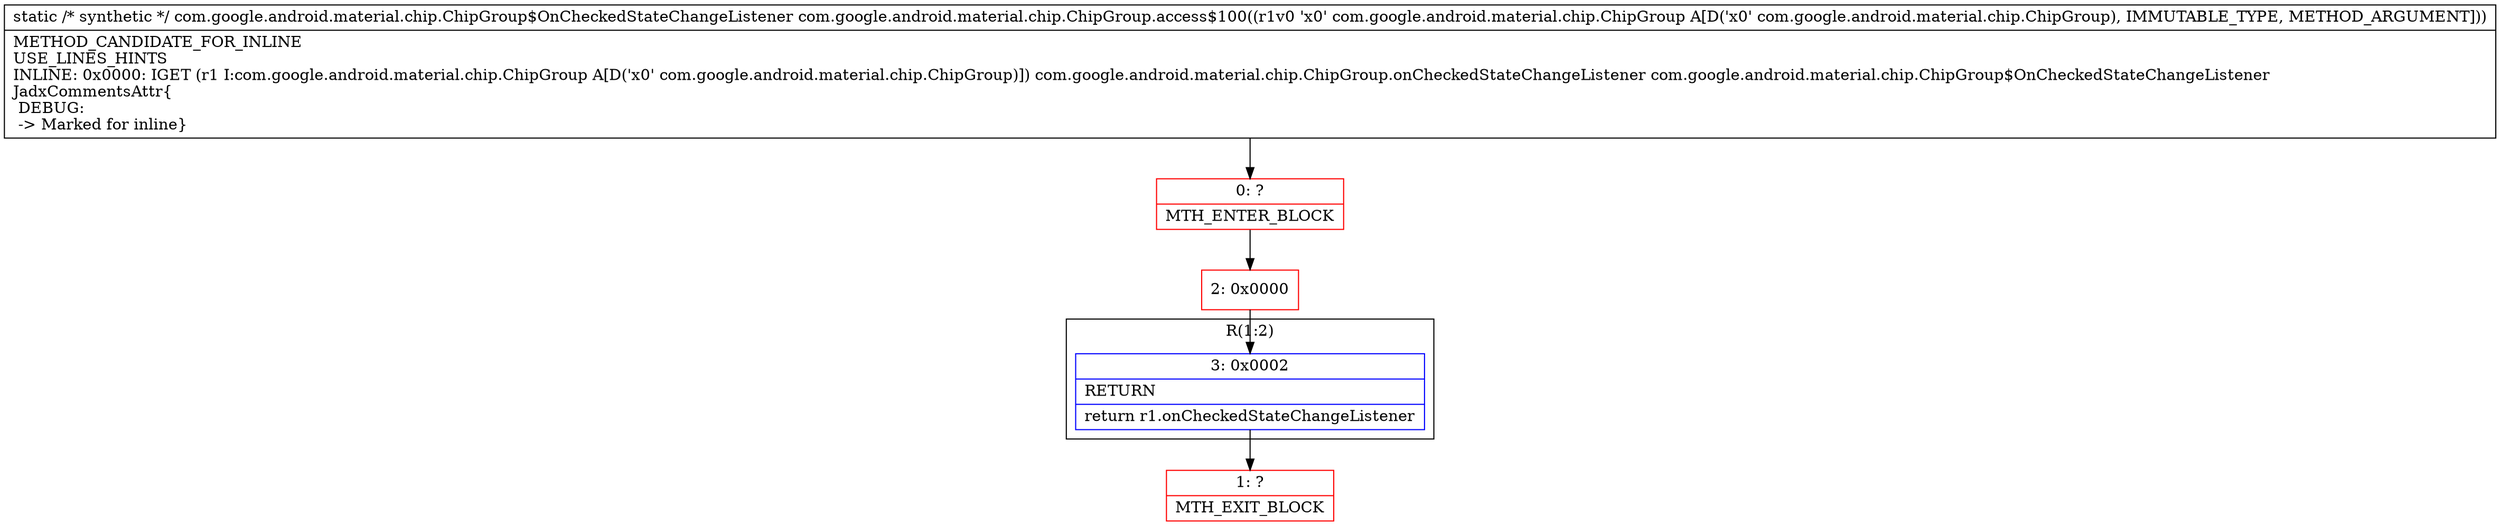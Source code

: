 digraph "CFG forcom.google.android.material.chip.ChipGroup.access$100(Lcom\/google\/android\/material\/chip\/ChipGroup;)Lcom\/google\/android\/material\/chip\/ChipGroup$OnCheckedStateChangeListener;" {
subgraph cluster_Region_345255282 {
label = "R(1:2)";
node [shape=record,color=blue];
Node_3 [shape=record,label="{3\:\ 0x0002|RETURN\l|return r1.onCheckedStateChangeListener\l}"];
}
Node_0 [shape=record,color=red,label="{0\:\ ?|MTH_ENTER_BLOCK\l}"];
Node_2 [shape=record,color=red,label="{2\:\ 0x0000}"];
Node_1 [shape=record,color=red,label="{1\:\ ?|MTH_EXIT_BLOCK\l}"];
MethodNode[shape=record,label="{static \/* synthetic *\/ com.google.android.material.chip.ChipGroup$OnCheckedStateChangeListener com.google.android.material.chip.ChipGroup.access$100((r1v0 'x0' com.google.android.material.chip.ChipGroup A[D('x0' com.google.android.material.chip.ChipGroup), IMMUTABLE_TYPE, METHOD_ARGUMENT]))  | METHOD_CANDIDATE_FOR_INLINE\lUSE_LINES_HINTS\lINLINE: 0x0000: IGET  (r1 I:com.google.android.material.chip.ChipGroup A[D('x0' com.google.android.material.chip.ChipGroup)]) com.google.android.material.chip.ChipGroup.onCheckedStateChangeListener com.google.android.material.chip.ChipGroup$OnCheckedStateChangeListener\lJadxCommentsAttr\{\l DEBUG: \l \-\> Marked for inline\}\l}"];
MethodNode -> Node_0;Node_3 -> Node_1;
Node_0 -> Node_2;
Node_2 -> Node_3;
}

